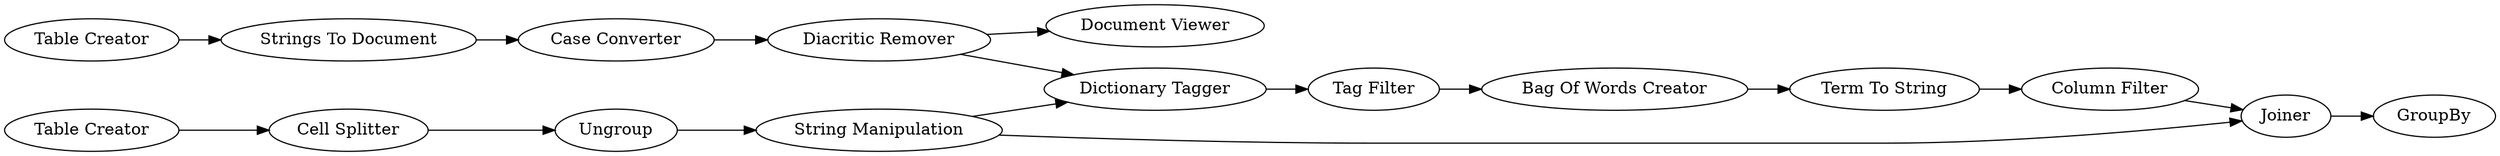 digraph {
	3 -> 9
	6 -> 16
	12 -> 13
	20 -> 15
	4 -> 5
	1 -> 2
	16 -> 10
	16 -> 19
	15 -> 18
	14 -> 20
	13 -> 14
	9 -> 10
	5 -> 6
	9 -> 15
	2 -> 3
	10 -> 12
	5 [label="Strings To Document"]
	16 [label="Diacritic Remover"]
	14 [label="Term To String"]
	13 [label="Bag Of Words Creator"]
	20 [label="Column Filter"]
	1 [label="Table Creator"]
	9 [label="String Manipulation"]
	4 [label="Table Creator"]
	18 [label=GroupBy]
	6 [label="Case Converter"]
	15 [label=Joiner]
	12 [label="Tag Filter"]
	3 [label=Ungroup]
	2 [label="Cell Splitter"]
	10 [label="Dictionary Tagger"]
	19 [label="Document Viewer"]
	rankdir=LR
}
